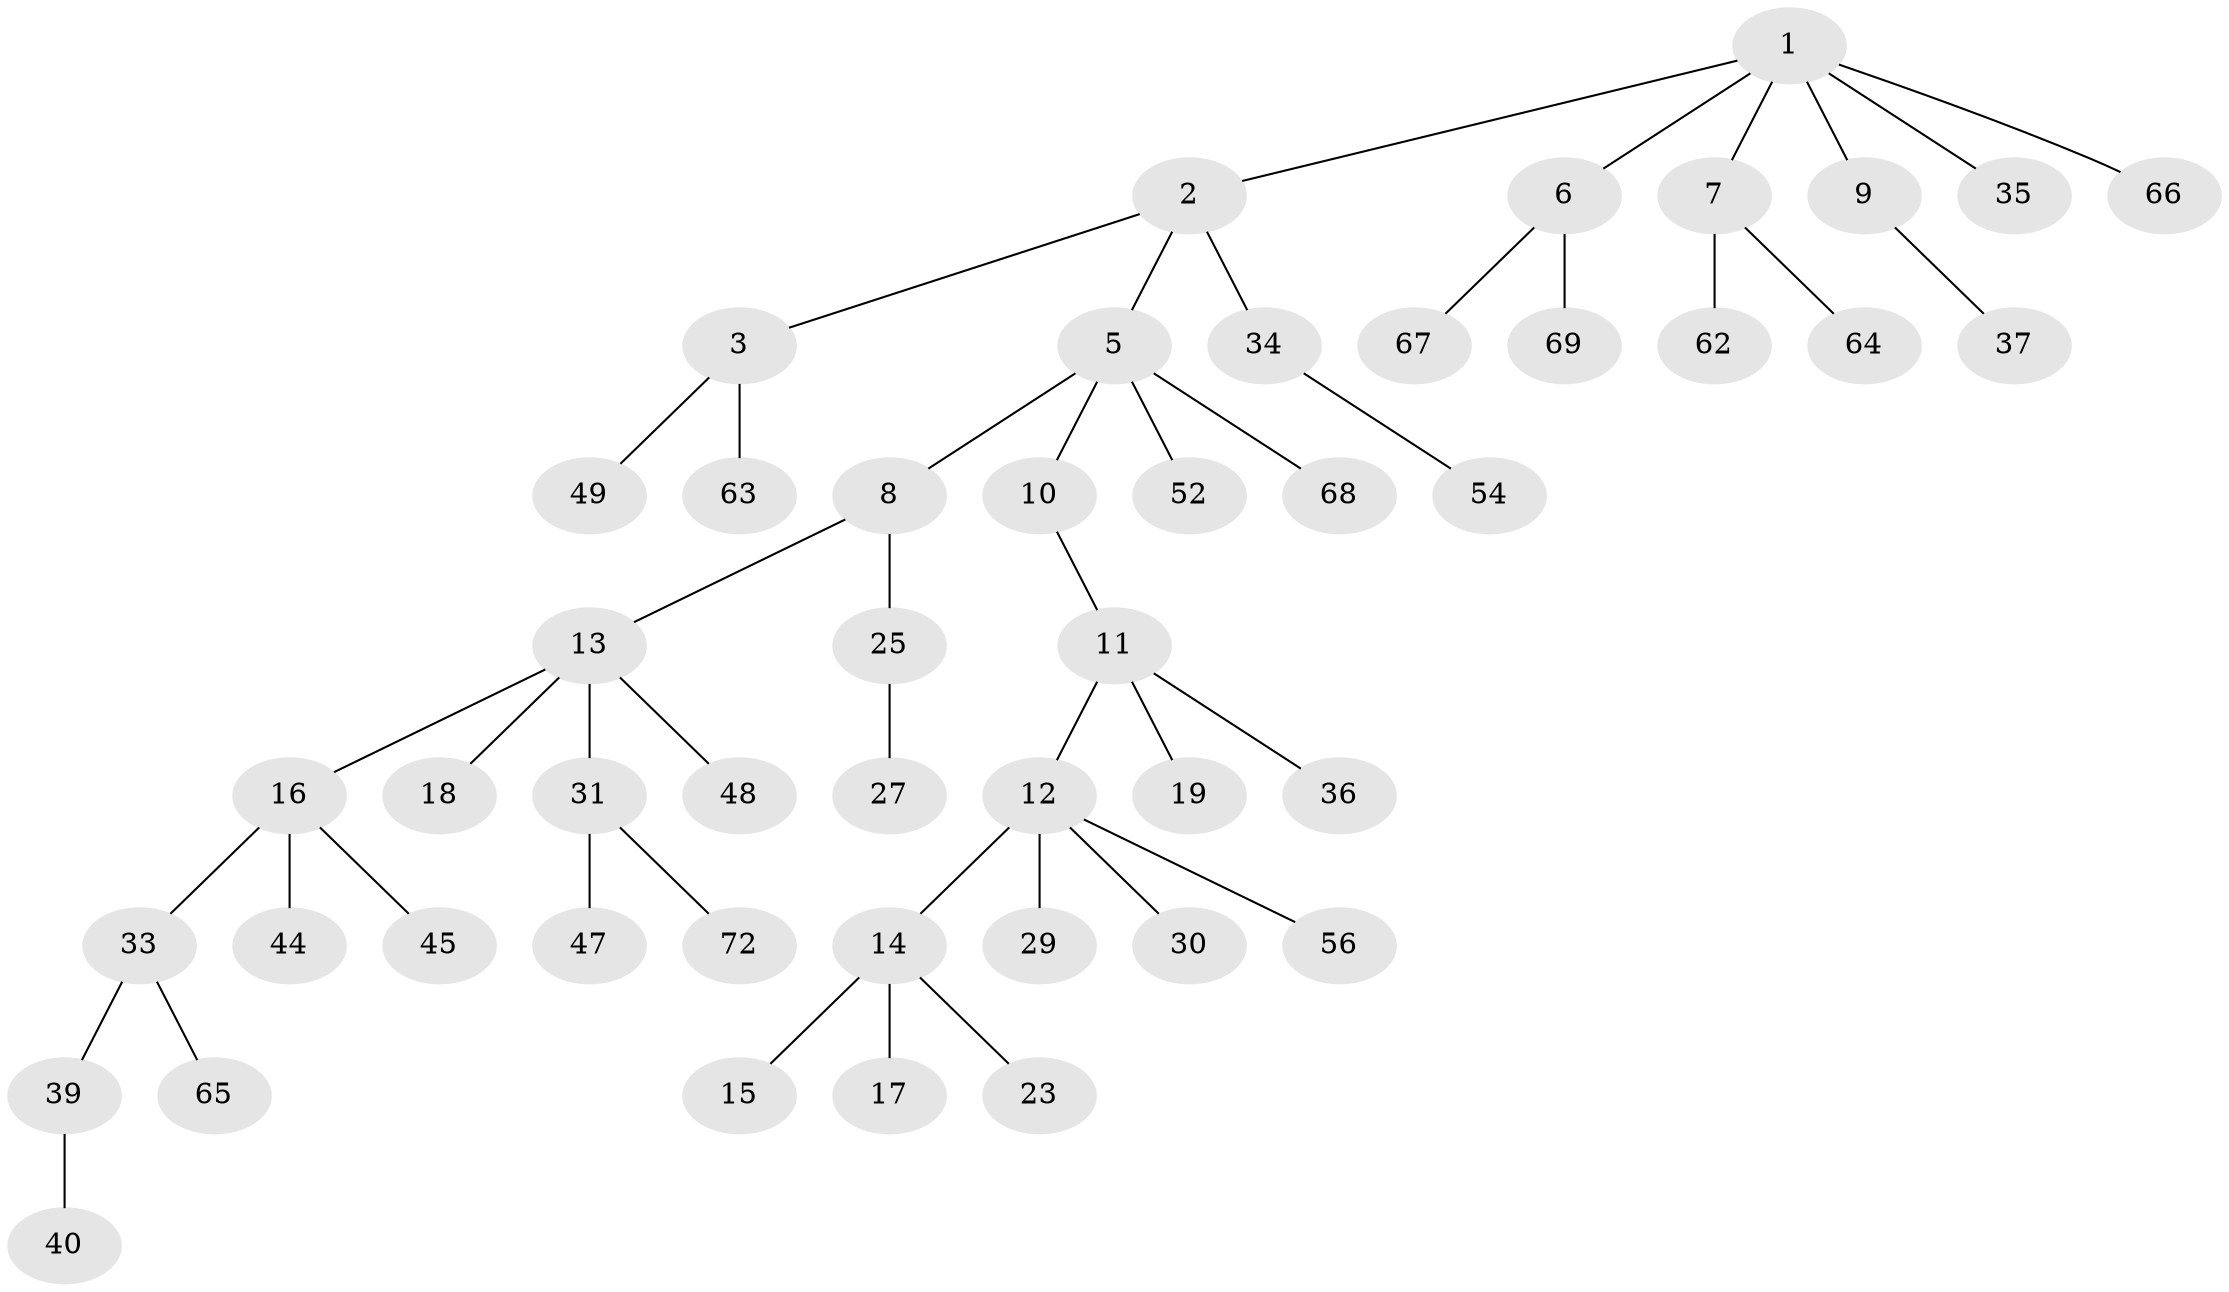 // Generated by graph-tools (version 1.1) at 2025/52/02/27/25 19:52:11]
// undirected, 48 vertices, 47 edges
graph export_dot {
graph [start="1"]
  node [color=gray90,style=filled];
  1 [super="+55"];
  2 [super="+43"];
  3 [super="+4"];
  5 [super="+57"];
  6 [super="+58"];
  7 [super="+51"];
  8 [super="+21"];
  9 [super="+26"];
  10;
  11 [super="+22"];
  12 [super="+24"];
  13 [super="+53"];
  14 [super="+20"];
  15 [super="+46"];
  16 [super="+28"];
  17;
  18 [super="+32"];
  19;
  23;
  25 [super="+60"];
  27 [super="+42"];
  29;
  30;
  31 [super="+61"];
  33 [super="+38"];
  34 [super="+41"];
  35;
  36;
  37;
  39;
  40;
  44;
  45 [super="+50"];
  47 [super="+59"];
  48 [super="+70"];
  49;
  52;
  54;
  56;
  62 [super="+71"];
  63;
  64;
  65;
  66;
  67;
  68;
  69;
  72;
  1 -- 2;
  1 -- 6;
  1 -- 7;
  1 -- 9;
  1 -- 35;
  1 -- 66;
  2 -- 3;
  2 -- 5;
  2 -- 34;
  3 -- 49;
  3 -- 63;
  5 -- 8;
  5 -- 10;
  5 -- 52;
  5 -- 68;
  6 -- 67;
  6 -- 69;
  7 -- 62;
  7 -- 64;
  8 -- 13;
  8 -- 25;
  9 -- 37;
  10 -- 11;
  11 -- 12;
  11 -- 19;
  11 -- 36;
  12 -- 14;
  12 -- 29;
  12 -- 30;
  12 -- 56;
  13 -- 16;
  13 -- 18;
  13 -- 31;
  13 -- 48;
  14 -- 15;
  14 -- 17;
  14 -- 23;
  16 -- 45;
  16 -- 33;
  16 -- 44;
  25 -- 27;
  31 -- 47;
  31 -- 72;
  33 -- 65;
  33 -- 39;
  34 -- 54;
  39 -- 40;
}
